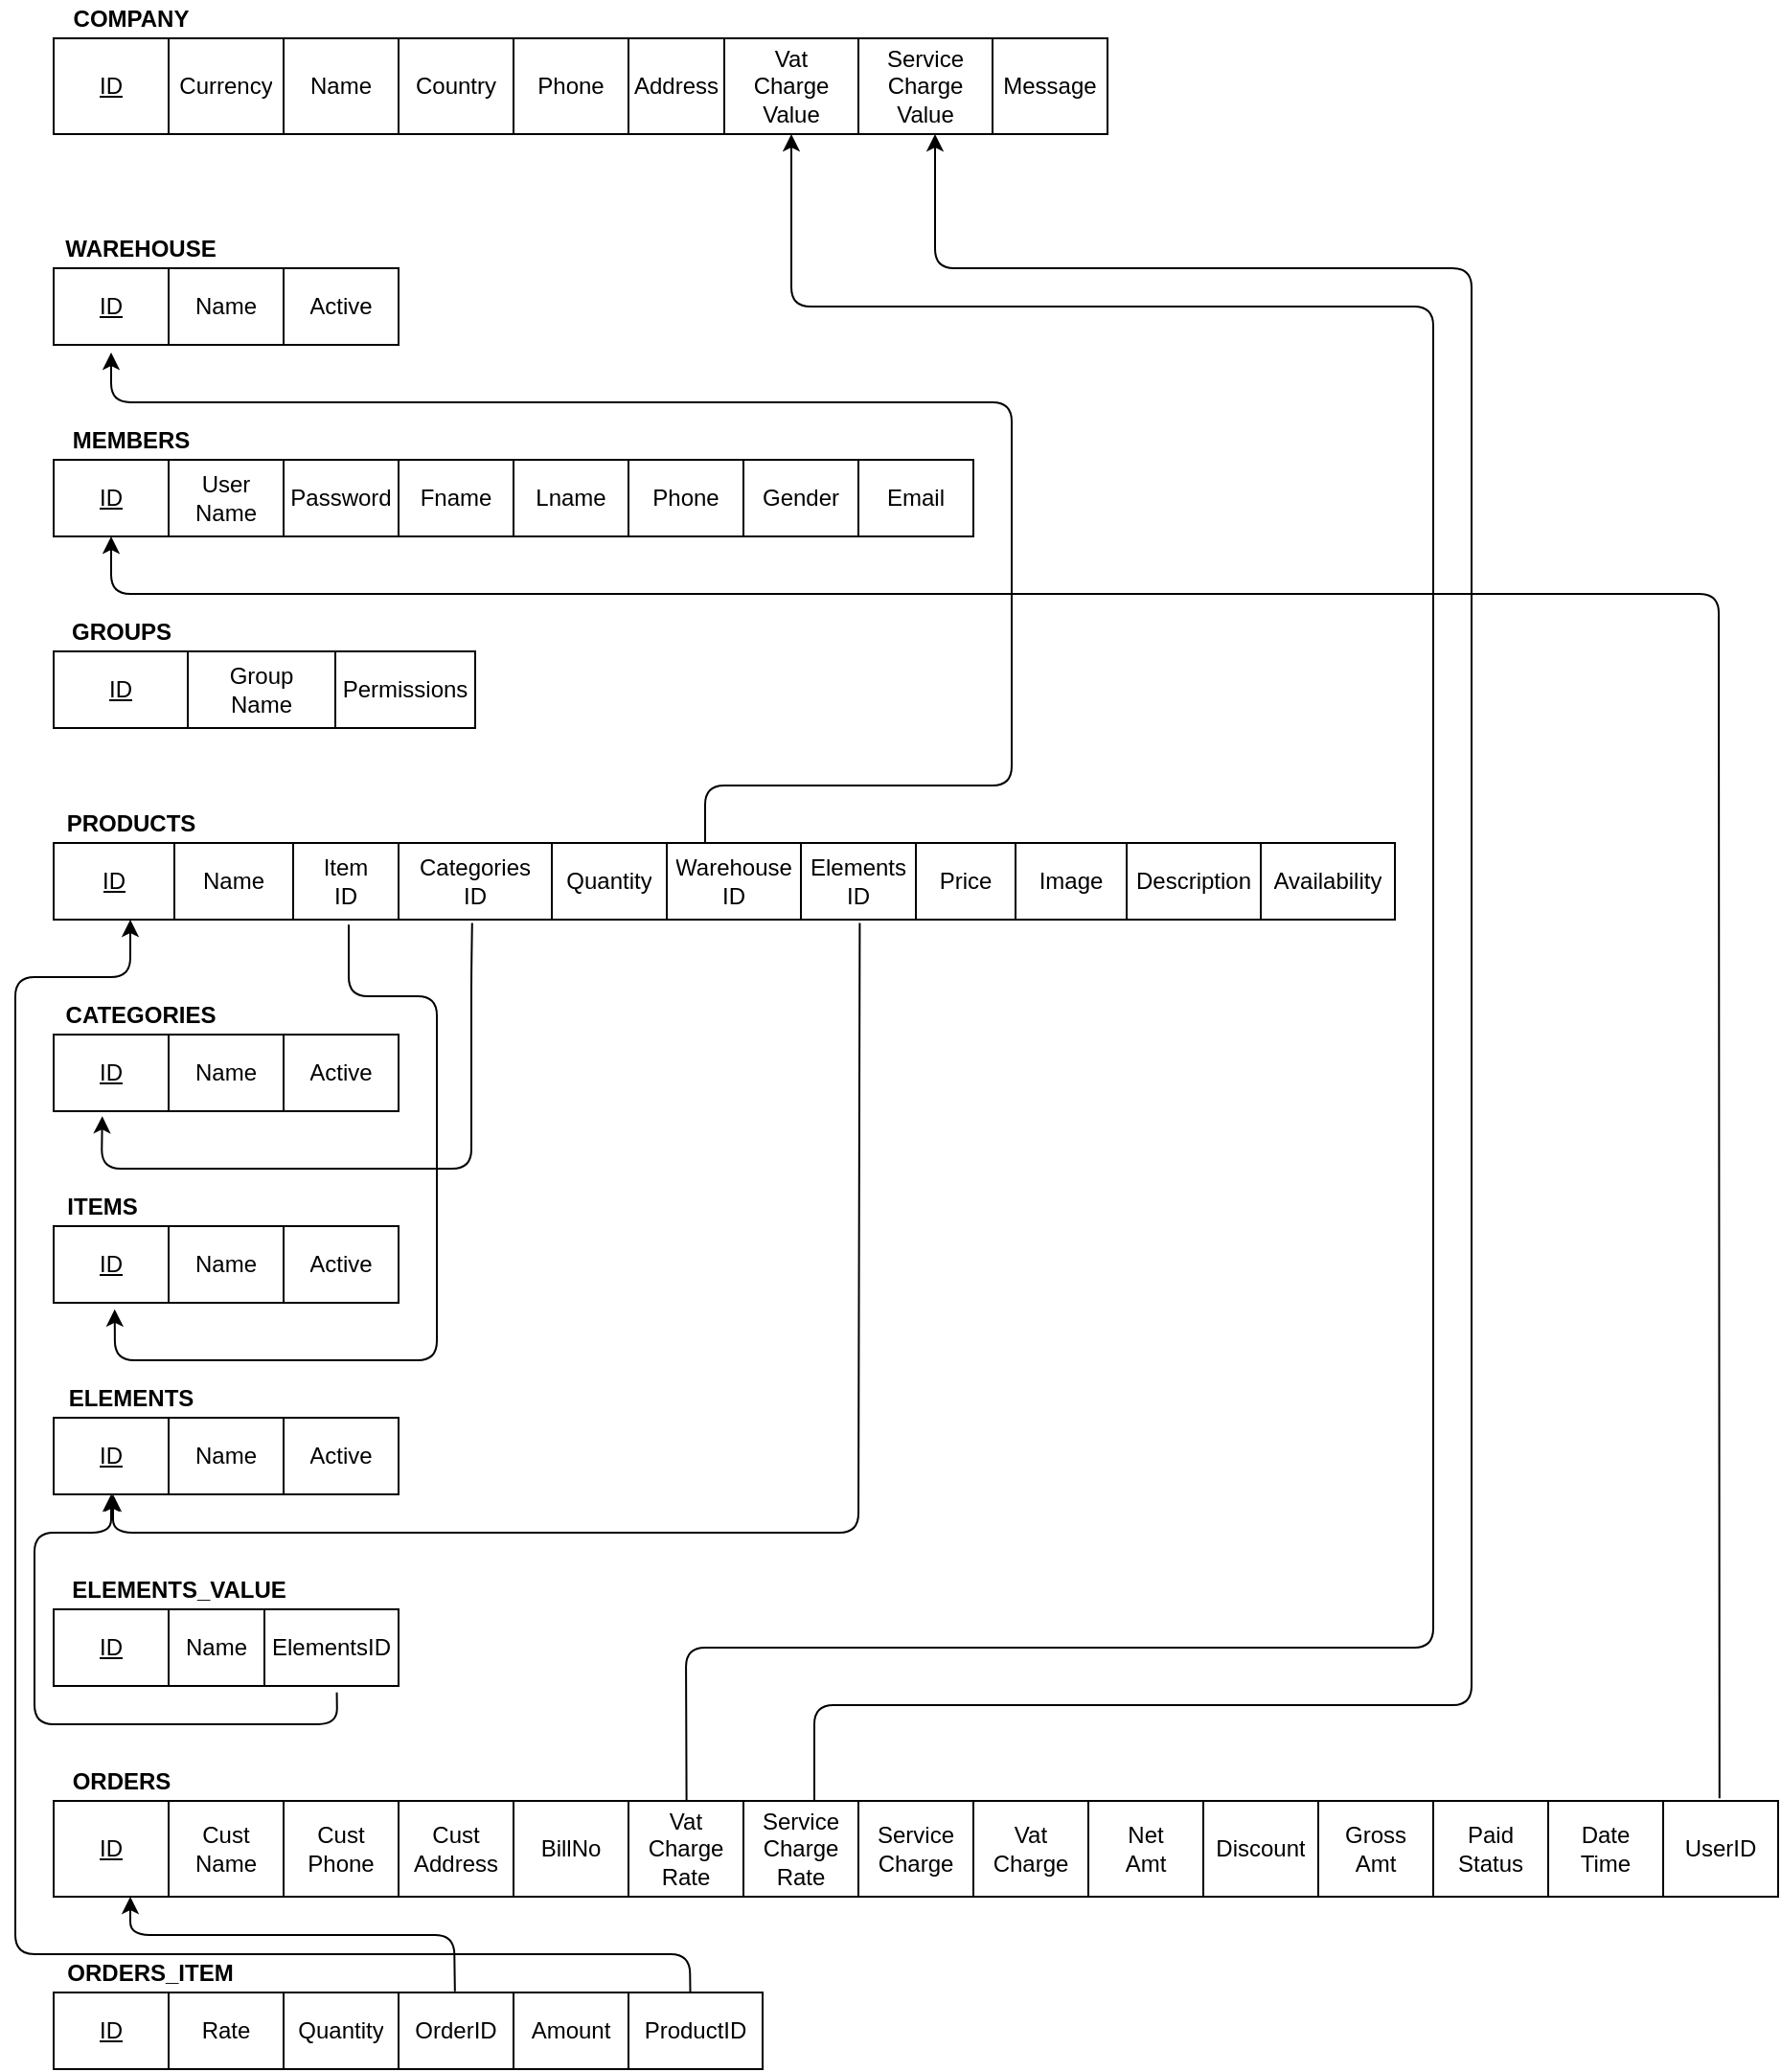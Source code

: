 <mxfile version="16.5.2" type="device"><diagram id="PTI-snA4gBaBojfEDA9-" name="Page-1"><mxGraphModel dx="1038" dy="571" grid="0" gridSize="1" guides="1" tooltips="1" connect="1" arrows="1" fold="1" page="1" pageScale="1" pageWidth="1100" pageHeight="850" background="#FFFFFF" math="0" shadow="0"><root><mxCell id="0"/><mxCell id="1" parent="0"/><mxCell id="3" value="" style="shape=table;startSize=0;container=1;collapsible=0;childLayout=tableLayout;" parent="1" vertex="1"><mxGeometry x="40" y="960" width="900" height="50" as="geometry"/></mxCell><mxCell id="4" value="" style="shape=partialRectangle;collapsible=0;dropTarget=0;pointerEvents=0;fillColor=none;top=0;left=0;bottom=0;right=0;points=[[0,0.5],[1,0.5]];portConstraint=eastwest;" parent="3" vertex="1"><mxGeometry width="900" height="50" as="geometry"/></mxCell><mxCell id="5" value="&lt;u&gt;ID&lt;/u&gt;" style="shape=partialRectangle;html=1;whiteSpace=wrap;connectable=0;overflow=hidden;fillColor=none;top=0;left=0;bottom=0;right=0;pointerEvents=1;" parent="4" vertex="1"><mxGeometry width="60" height="50" as="geometry"><mxRectangle width="60" height="50" as="alternateBounds"/></mxGeometry></mxCell><mxCell id="6" value="&lt;div&gt;Cust&lt;/div&gt;&lt;div&gt;Name&lt;/div&gt;" style="shape=partialRectangle;html=1;whiteSpace=wrap;connectable=0;overflow=hidden;fillColor=none;top=0;left=0;bottom=0;right=0;pointerEvents=1;" parent="4" vertex="1"><mxGeometry x="60" width="60" height="50" as="geometry"><mxRectangle width="60" height="50" as="alternateBounds"/></mxGeometry></mxCell><mxCell id="7" value="&lt;div&gt;Cust&lt;/div&gt;&lt;div&gt;Phone&lt;/div&gt;" style="shape=partialRectangle;html=1;whiteSpace=wrap;connectable=0;overflow=hidden;fillColor=none;top=0;left=0;bottom=0;right=0;pointerEvents=1;" parent="4" vertex="1"><mxGeometry x="120" width="60" height="50" as="geometry"><mxRectangle width="60" height="50" as="alternateBounds"/></mxGeometry></mxCell><mxCell id="8" value="Cust&lt;br&gt;Address" style="shape=partialRectangle;html=1;whiteSpace=wrap;connectable=0;overflow=hidden;fillColor=none;top=0;left=0;bottom=0;right=0;pointerEvents=1;" parent="4" vertex="1"><mxGeometry x="180" width="60" height="50" as="geometry"><mxRectangle width="60" height="50" as="alternateBounds"/></mxGeometry></mxCell><mxCell id="9" value="BillNo" style="shape=partialRectangle;html=1;whiteSpace=wrap;connectable=0;overflow=hidden;fillColor=none;top=0;left=0;bottom=0;right=0;pointerEvents=1;" parent="4" vertex="1"><mxGeometry x="240" width="60" height="50" as="geometry"><mxRectangle width="60" height="50" as="alternateBounds"/></mxGeometry></mxCell><mxCell id="10" value="Vat&lt;br&gt;Charge&lt;br&gt;Rate" style="shape=partialRectangle;html=1;whiteSpace=wrap;connectable=0;overflow=hidden;fillColor=none;top=0;left=0;bottom=0;right=0;pointerEvents=1;" parent="4" vertex="1"><mxGeometry x="300" width="60" height="50" as="geometry"><mxRectangle width="60" height="50" as="alternateBounds"/></mxGeometry></mxCell><mxCell id="11" value="Service&lt;br&gt;Charge&lt;br&gt;Rate" style="shape=partialRectangle;html=1;whiteSpace=wrap;connectable=0;overflow=hidden;fillColor=none;top=0;left=0;bottom=0;right=0;pointerEvents=1;" parent="4" vertex="1"><mxGeometry x="360" width="60" height="50" as="geometry"><mxRectangle width="60" height="50" as="alternateBounds"/></mxGeometry></mxCell><mxCell id="12" value="Service&lt;br&gt;Charge" style="shape=partialRectangle;html=1;whiteSpace=wrap;connectable=0;overflow=hidden;fillColor=none;top=0;left=0;bottom=0;right=0;pointerEvents=1;" parent="4" vertex="1"><mxGeometry x="420" width="60" height="50" as="geometry"><mxRectangle width="60" height="50" as="alternateBounds"/></mxGeometry></mxCell><mxCell id="13" value="Vat&lt;br&gt;Charge" style="shape=partialRectangle;html=1;whiteSpace=wrap;connectable=0;overflow=hidden;fillColor=none;top=0;left=0;bottom=0;right=0;pointerEvents=1;" parent="4" vertex="1"><mxGeometry x="480" width="60" height="50" as="geometry"><mxRectangle width="60" height="50" as="alternateBounds"/></mxGeometry></mxCell><mxCell id="14" value="Net&lt;br&gt;Amt" style="shape=partialRectangle;html=1;whiteSpace=wrap;connectable=0;overflow=hidden;fillColor=none;top=0;left=0;bottom=0;right=0;pointerEvents=1;" parent="4" vertex="1"><mxGeometry x="540" width="60" height="50" as="geometry"><mxRectangle width="60" height="50" as="alternateBounds"/></mxGeometry></mxCell><mxCell id="15" value="Discount" style="shape=partialRectangle;html=1;whiteSpace=wrap;connectable=0;overflow=hidden;fillColor=none;top=0;left=0;bottom=0;right=0;pointerEvents=1;" parent="4" vertex="1"><mxGeometry x="600" width="60" height="50" as="geometry"><mxRectangle width="60" height="50" as="alternateBounds"/></mxGeometry></mxCell><mxCell id="16" value="Gross&lt;br&gt;Amt" style="shape=partialRectangle;html=1;whiteSpace=wrap;connectable=0;overflow=hidden;fillColor=none;top=0;left=0;bottom=0;right=0;pointerEvents=1;" parent="4" vertex="1"><mxGeometry x="660" width="60" height="50" as="geometry"><mxRectangle width="60" height="50" as="alternateBounds"/></mxGeometry></mxCell><mxCell id="17" value="Paid&lt;br&gt;Status" style="shape=partialRectangle;html=1;whiteSpace=wrap;connectable=0;overflow=hidden;fillColor=none;top=0;left=0;bottom=0;right=0;pointerEvents=1;" parent="4" vertex="1"><mxGeometry x="720" width="60" height="50" as="geometry"><mxRectangle width="60" height="50" as="alternateBounds"/></mxGeometry></mxCell><mxCell id="18" value="Date&lt;br&gt;Time" style="shape=partialRectangle;html=1;whiteSpace=wrap;connectable=0;overflow=hidden;fillColor=none;top=0;left=0;bottom=0;right=0;pointerEvents=1;" parent="4" vertex="1"><mxGeometry x="780" width="60" height="50" as="geometry"><mxRectangle width="60" height="50" as="alternateBounds"/></mxGeometry></mxCell><mxCell id="19" value="UserID" style="shape=partialRectangle;html=1;whiteSpace=wrap;connectable=0;overflow=hidden;fillColor=none;top=0;left=0;bottom=0;right=0;pointerEvents=1;" parent="4" vertex="1"><mxGeometry x="840" width="60" height="50" as="geometry"><mxRectangle width="60" height="50" as="alternateBounds"/></mxGeometry></mxCell><mxCell id="20" value="" style="shape=table;startSize=0;container=1;collapsible=0;childLayout=tableLayout;" parent="1" vertex="1"><mxGeometry x="40" y="160" width="180" height="40" as="geometry"/></mxCell><mxCell id="21" value="" style="shape=partialRectangle;collapsible=0;dropTarget=0;pointerEvents=0;fillColor=none;top=0;left=0;bottom=0;right=0;points=[[0,0.5],[1,0.5]];portConstraint=eastwest;" parent="20" vertex="1"><mxGeometry width="180" height="40" as="geometry"/></mxCell><mxCell id="22" value="&lt;u&gt;ID&lt;/u&gt;" style="shape=partialRectangle;html=1;whiteSpace=wrap;connectable=0;overflow=hidden;fillColor=none;top=0;left=0;bottom=0;right=0;pointerEvents=1;" parent="21" vertex="1"><mxGeometry width="60" height="40" as="geometry"><mxRectangle width="60" height="40" as="alternateBounds"/></mxGeometry></mxCell><mxCell id="23" value="Name" style="shape=partialRectangle;html=1;whiteSpace=wrap;connectable=0;overflow=hidden;fillColor=none;top=0;left=0;bottom=0;right=0;pointerEvents=1;" parent="21" vertex="1"><mxGeometry x="60" width="60" height="40" as="geometry"><mxRectangle width="60" height="40" as="alternateBounds"/></mxGeometry></mxCell><mxCell id="24" value="Active" style="shape=partialRectangle;html=1;whiteSpace=wrap;connectable=0;overflow=hidden;fillColor=none;top=0;left=0;bottom=0;right=0;pointerEvents=1;" parent="21" vertex="1"><mxGeometry x="120" width="60" height="40" as="geometry"><mxRectangle width="60" height="40" as="alternateBounds"/></mxGeometry></mxCell><mxCell id="25" value="" style="shape=table;startSize=0;container=1;collapsible=0;childLayout=tableLayout;" parent="1" vertex="1"><mxGeometry x="40" y="360" width="220" height="40" as="geometry"/></mxCell><mxCell id="26" value="" style="shape=partialRectangle;collapsible=0;dropTarget=0;pointerEvents=0;fillColor=none;top=0;left=0;bottom=0;right=0;points=[[0,0.5],[1,0.5]];portConstraint=eastwest;" parent="25" vertex="1"><mxGeometry width="220" height="40" as="geometry"/></mxCell><mxCell id="27" value="&lt;u&gt;ID&lt;/u&gt;" style="shape=partialRectangle;html=1;whiteSpace=wrap;connectable=0;overflow=hidden;fillColor=none;top=0;left=0;bottom=0;right=0;pointerEvents=1;" parent="26" vertex="1"><mxGeometry width="70" height="40" as="geometry"><mxRectangle width="70" height="40" as="alternateBounds"/></mxGeometry></mxCell><mxCell id="28" value="Group&lt;br&gt;Name" style="shape=partialRectangle;html=1;whiteSpace=wrap;connectable=0;overflow=hidden;fillColor=none;top=0;left=0;bottom=0;right=0;pointerEvents=1;" parent="26" vertex="1"><mxGeometry x="70" width="77" height="40" as="geometry"><mxRectangle width="77" height="40" as="alternateBounds"/></mxGeometry></mxCell><mxCell id="29" value="Permissions" style="shape=partialRectangle;html=1;whiteSpace=wrap;connectable=0;overflow=hidden;fillColor=none;top=0;left=0;bottom=0;right=0;pointerEvents=1;" parent="26" vertex="1"><mxGeometry x="147" width="73" height="40" as="geometry"><mxRectangle width="73" height="40" as="alternateBounds"/></mxGeometry></mxCell><mxCell id="30" value="" style="shape=table;startSize=0;container=1;collapsible=0;childLayout=tableLayout;" parent="1" vertex="1"><mxGeometry x="40" y="460" width="700" height="40" as="geometry"/></mxCell><mxCell id="31" value="" style="shape=partialRectangle;collapsible=0;dropTarget=0;pointerEvents=0;fillColor=none;top=0;left=0;bottom=0;right=0;points=[[0,0.5],[1,0.5]];portConstraint=eastwest;" parent="30" vertex="1"><mxGeometry width="700" height="40" as="geometry"/></mxCell><mxCell id="32" value="&lt;u&gt;ID&lt;/u&gt;" style="shape=partialRectangle;html=1;whiteSpace=wrap;connectable=0;overflow=hidden;fillColor=none;top=0;left=0;bottom=0;right=0;pointerEvents=1;" parent="31" vertex="1"><mxGeometry width="63" height="40" as="geometry"><mxRectangle width="63" height="40" as="alternateBounds"/></mxGeometry></mxCell><mxCell id="33" value="Name" style="shape=partialRectangle;html=1;whiteSpace=wrap;connectable=0;overflow=hidden;fillColor=none;top=0;left=0;bottom=0;right=0;pointerEvents=1;" parent="31" vertex="1"><mxGeometry x="63" width="62" height="40" as="geometry"><mxRectangle width="62" height="40" as="alternateBounds"/></mxGeometry></mxCell><mxCell id="34" value="Item&lt;br&gt;ID" style="shape=partialRectangle;html=1;whiteSpace=wrap;connectable=0;overflow=hidden;fillColor=none;top=0;left=0;bottom=0;right=0;pointerEvents=1;" parent="31" vertex="1"><mxGeometry x="125" width="55" height="40" as="geometry"><mxRectangle width="55" height="40" as="alternateBounds"/></mxGeometry></mxCell><mxCell id="35" value="Categories&lt;br&gt;ID" style="shape=partialRectangle;html=1;whiteSpace=wrap;connectable=0;overflow=hidden;fillColor=none;top=0;left=0;bottom=0;right=0;pointerEvents=1;" parent="31" vertex="1"><mxGeometry x="180" width="80" height="40" as="geometry"><mxRectangle width="80" height="40" as="alternateBounds"/></mxGeometry></mxCell><mxCell id="36" value="Quantity" style="shape=partialRectangle;html=1;whiteSpace=wrap;connectable=0;overflow=hidden;fillColor=none;top=0;left=0;bottom=0;right=0;pointerEvents=1;" parent="31" vertex="1"><mxGeometry x="260" width="60" height="40" as="geometry"><mxRectangle width="60" height="40" as="alternateBounds"/></mxGeometry></mxCell><mxCell id="37" value="Warehouse&lt;br&gt;ID" style="shape=partialRectangle;html=1;whiteSpace=wrap;connectable=0;overflow=hidden;fillColor=none;top=0;left=0;bottom=0;right=0;pointerEvents=1;" parent="31" vertex="1"><mxGeometry x="320" width="70" height="40" as="geometry"><mxRectangle width="70" height="40" as="alternateBounds"/></mxGeometry></mxCell><mxCell id="38" value="Elements&lt;br&gt;ID" style="shape=partialRectangle;html=1;whiteSpace=wrap;connectable=0;overflow=hidden;fillColor=none;top=0;left=0;bottom=0;right=0;pointerEvents=1;" parent="31" vertex="1"><mxGeometry x="390" width="60" height="40" as="geometry"><mxRectangle width="60" height="40" as="alternateBounds"/></mxGeometry></mxCell><mxCell id="39" value="Price" style="shape=partialRectangle;html=1;whiteSpace=wrap;connectable=0;overflow=hidden;fillColor=none;top=0;left=0;bottom=0;right=0;pointerEvents=1;" parent="31" vertex="1"><mxGeometry x="450" width="52" height="40" as="geometry"><mxRectangle width="52" height="40" as="alternateBounds"/></mxGeometry></mxCell><mxCell id="40" value="Image" style="shape=partialRectangle;html=1;whiteSpace=wrap;connectable=0;overflow=hidden;fillColor=none;top=0;left=0;bottom=0;right=0;pointerEvents=1;" parent="31" vertex="1"><mxGeometry x="502" width="58" height="40" as="geometry"><mxRectangle width="58" height="40" as="alternateBounds"/></mxGeometry></mxCell><mxCell id="41" value="Description" style="shape=partialRectangle;html=1;whiteSpace=wrap;connectable=0;overflow=hidden;fillColor=none;top=0;left=0;bottom=0;right=0;pointerEvents=1;" parent="31" vertex="1"><mxGeometry x="560" width="70" height="40" as="geometry"><mxRectangle width="70" height="40" as="alternateBounds"/></mxGeometry></mxCell><mxCell id="42" value="Availability" style="shape=partialRectangle;html=1;whiteSpace=wrap;connectable=0;overflow=hidden;fillColor=none;top=0;left=0;bottom=0;right=0;pointerEvents=1;" parent="31" vertex="1"><mxGeometry x="630" width="70" height="40" as="geometry"><mxRectangle width="70" height="40" as="alternateBounds"/></mxGeometry></mxCell><mxCell id="43" value="" style="shape=table;startSize=0;container=1;collapsible=0;childLayout=tableLayout;" parent="1" vertex="1"><mxGeometry x="40" y="260" width="480" height="40" as="geometry"/></mxCell><mxCell id="44" value="" style="shape=partialRectangle;collapsible=0;dropTarget=0;pointerEvents=0;fillColor=none;top=0;left=0;bottom=0;right=0;points=[[0,0.5],[1,0.5]];portConstraint=eastwest;" parent="43" vertex="1"><mxGeometry width="480" height="40" as="geometry"/></mxCell><mxCell id="45" value="&lt;u&gt;ID&lt;/u&gt;" style="shape=partialRectangle;html=1;whiteSpace=wrap;connectable=0;overflow=hidden;fillColor=none;top=0;left=0;bottom=0;right=0;pointerEvents=1;" parent="44" vertex="1"><mxGeometry width="60" height="40" as="geometry"><mxRectangle width="60" height="40" as="alternateBounds"/></mxGeometry></mxCell><mxCell id="46" value="User&lt;br&gt;Name" style="shape=partialRectangle;html=1;whiteSpace=wrap;connectable=0;overflow=hidden;fillColor=none;top=0;left=0;bottom=0;right=0;pointerEvents=1;" parent="44" vertex="1"><mxGeometry x="60" width="60" height="40" as="geometry"><mxRectangle width="60" height="40" as="alternateBounds"/></mxGeometry></mxCell><mxCell id="47" value="Password" style="shape=partialRectangle;html=1;whiteSpace=wrap;connectable=0;overflow=hidden;fillColor=none;top=0;left=0;bottom=0;right=0;pointerEvents=1;" parent="44" vertex="1"><mxGeometry x="120" width="60" height="40" as="geometry"><mxRectangle width="60" height="40" as="alternateBounds"/></mxGeometry></mxCell><mxCell id="48" value="Fname" style="shape=partialRectangle;html=1;whiteSpace=wrap;connectable=0;overflow=hidden;fillColor=none;top=0;left=0;bottom=0;right=0;pointerEvents=1;" parent="44" vertex="1"><mxGeometry x="180" width="60" height="40" as="geometry"><mxRectangle width="60" height="40" as="alternateBounds"/></mxGeometry></mxCell><mxCell id="49" value="Lname" style="shape=partialRectangle;html=1;whiteSpace=wrap;connectable=0;overflow=hidden;fillColor=none;top=0;left=0;bottom=0;right=0;pointerEvents=1;" parent="44" vertex="1"><mxGeometry x="240" width="60" height="40" as="geometry"><mxRectangle width="60" height="40" as="alternateBounds"/></mxGeometry></mxCell><mxCell id="50" value="Phone" style="shape=partialRectangle;html=1;whiteSpace=wrap;connectable=0;overflow=hidden;fillColor=none;top=0;left=0;bottom=0;right=0;pointerEvents=1;" parent="44" vertex="1"><mxGeometry x="300" width="60" height="40" as="geometry"><mxRectangle width="60" height="40" as="alternateBounds"/></mxGeometry></mxCell><mxCell id="51" value="Gender" style="shape=partialRectangle;html=1;whiteSpace=wrap;connectable=0;overflow=hidden;fillColor=none;top=0;left=0;bottom=0;right=0;pointerEvents=1;" parent="44" vertex="1"><mxGeometry x="360" width="60" height="40" as="geometry"><mxRectangle width="60" height="40" as="alternateBounds"/></mxGeometry></mxCell><mxCell id="52" value="Email" style="shape=partialRectangle;html=1;whiteSpace=wrap;connectable=0;overflow=hidden;fillColor=none;top=0;left=0;bottom=0;right=0;pointerEvents=1;" parent="44" vertex="1"><mxGeometry x="420" width="60" height="40" as="geometry"><mxRectangle width="60" height="40" as="alternateBounds"/></mxGeometry></mxCell><mxCell id="53" value="" style="shape=table;startSize=0;container=1;collapsible=0;childLayout=tableLayout;" parent="1" vertex="1"><mxGeometry x="40" y="40" width="550" height="50" as="geometry"/></mxCell><mxCell id="54" value="" style="shape=partialRectangle;collapsible=0;dropTarget=0;pointerEvents=0;fillColor=none;top=0;left=0;bottom=0;right=0;points=[[0,0.5],[1,0.5]];portConstraint=eastwest;" parent="53" vertex="1"><mxGeometry width="550" height="50" as="geometry"/></mxCell><mxCell id="55" value="&lt;u&gt;ID&lt;/u&gt;" style="shape=partialRectangle;html=1;whiteSpace=wrap;connectable=0;overflow=hidden;fillColor=none;top=0;left=0;bottom=0;right=0;pointerEvents=1;" parent="54" vertex="1"><mxGeometry width="60" height="50" as="geometry"><mxRectangle width="60" height="50" as="alternateBounds"/></mxGeometry></mxCell><mxCell id="56" value="Currency" style="shape=partialRectangle;html=1;whiteSpace=wrap;connectable=0;overflow=hidden;fillColor=none;top=0;left=0;bottom=0;right=0;pointerEvents=1;" parent="54" vertex="1"><mxGeometry x="60" width="60" height="50" as="geometry"><mxRectangle width="60" height="50" as="alternateBounds"/></mxGeometry></mxCell><mxCell id="57" value="Name" style="shape=partialRectangle;html=1;whiteSpace=wrap;connectable=0;overflow=hidden;fillColor=none;top=0;left=0;bottom=0;right=0;pointerEvents=1;" parent="54" vertex="1"><mxGeometry x="120" width="60" height="50" as="geometry"><mxRectangle width="60" height="50" as="alternateBounds"/></mxGeometry></mxCell><mxCell id="58" value="Country" style="shape=partialRectangle;html=1;whiteSpace=wrap;connectable=0;overflow=hidden;fillColor=none;top=0;left=0;bottom=0;right=0;pointerEvents=1;" parent="54" vertex="1"><mxGeometry x="180" width="60" height="50" as="geometry"><mxRectangle width="60" height="50" as="alternateBounds"/></mxGeometry></mxCell><mxCell id="59" value="Phone" style="shape=partialRectangle;html=1;whiteSpace=wrap;connectable=0;overflow=hidden;fillColor=none;top=0;left=0;bottom=0;right=0;pointerEvents=1;" parent="54" vertex="1"><mxGeometry x="240" width="60" height="50" as="geometry"><mxRectangle width="60" height="50" as="alternateBounds"/></mxGeometry></mxCell><mxCell id="60" value="Address" style="shape=partialRectangle;html=1;whiteSpace=wrap;connectable=0;overflow=hidden;fillColor=none;top=0;left=0;bottom=0;right=0;pointerEvents=1;" parent="54" vertex="1"><mxGeometry x="300" width="50" height="50" as="geometry"><mxRectangle width="50" height="50" as="alternateBounds"/></mxGeometry></mxCell><mxCell id="61" value="Vat&lt;br&gt;Charge&lt;br&gt;Value" style="shape=partialRectangle;html=1;whiteSpace=wrap;connectable=0;overflow=hidden;fillColor=none;top=0;left=0;bottom=0;right=0;pointerEvents=1;" parent="54" vertex="1"><mxGeometry x="350" width="70" height="50" as="geometry"><mxRectangle width="70" height="50" as="alternateBounds"/></mxGeometry></mxCell><mxCell id="62" value="Service&lt;br&gt;Charge&lt;br&gt;Value" style="shape=partialRectangle;html=1;whiteSpace=wrap;connectable=0;overflow=hidden;fillColor=none;top=0;left=0;bottom=0;right=0;pointerEvents=1;" parent="54" vertex="1"><mxGeometry x="420" width="70" height="50" as="geometry"><mxRectangle width="70" height="50" as="alternateBounds"/></mxGeometry></mxCell><mxCell id="63" value="Message" style="shape=partialRectangle;html=1;whiteSpace=wrap;connectable=0;overflow=hidden;fillColor=none;top=0;left=0;bottom=0;right=0;pointerEvents=1;" parent="54" vertex="1"><mxGeometry x="490" width="60" height="50" as="geometry"><mxRectangle width="60" height="50" as="alternateBounds"/></mxGeometry></mxCell><mxCell id="64" value="" style="shape=table;startSize=0;container=1;collapsible=0;childLayout=tableLayout;" parent="1" vertex="1"><mxGeometry x="40" y="1060" width="370" height="40" as="geometry"/></mxCell><mxCell id="65" value="" style="shape=partialRectangle;collapsible=0;dropTarget=0;pointerEvents=0;fillColor=none;top=0;left=0;bottom=0;right=0;points=[[0,0.5],[1,0.5]];portConstraint=eastwest;" parent="64" vertex="1"><mxGeometry width="370" height="40" as="geometry"/></mxCell><mxCell id="66" value="&lt;u&gt;ID&lt;/u&gt;" style="shape=partialRectangle;html=1;whiteSpace=wrap;connectable=0;overflow=hidden;fillColor=none;top=0;left=0;bottom=0;right=0;pointerEvents=1;" parent="65" vertex="1"><mxGeometry width="60" height="40" as="geometry"><mxRectangle width="60" height="40" as="alternateBounds"/></mxGeometry></mxCell><mxCell id="67" value="Rate" style="shape=partialRectangle;html=1;whiteSpace=wrap;connectable=0;overflow=hidden;fillColor=none;top=0;left=0;bottom=0;right=0;pointerEvents=1;" parent="65" vertex="1"><mxGeometry x="60" width="60" height="40" as="geometry"><mxRectangle width="60" height="40" as="alternateBounds"/></mxGeometry></mxCell><mxCell id="68" value="Quantity" style="shape=partialRectangle;html=1;whiteSpace=wrap;connectable=0;overflow=hidden;fillColor=none;top=0;left=0;bottom=0;right=0;pointerEvents=1;" parent="65" vertex="1"><mxGeometry x="120" width="60" height="40" as="geometry"><mxRectangle width="60" height="40" as="alternateBounds"/></mxGeometry></mxCell><mxCell id="69" value="OrderID" style="shape=partialRectangle;html=1;whiteSpace=wrap;connectable=0;overflow=hidden;fillColor=none;top=0;left=0;bottom=0;right=0;pointerEvents=1;" parent="65" vertex="1"><mxGeometry x="180" width="60" height="40" as="geometry"><mxRectangle width="60" height="40" as="alternateBounds"/></mxGeometry></mxCell><mxCell id="70" value="Amount" style="shape=partialRectangle;html=1;whiteSpace=wrap;connectable=0;overflow=hidden;fillColor=none;top=0;left=0;bottom=0;right=0;pointerEvents=1;" parent="65" vertex="1"><mxGeometry x="240" width="60" height="40" as="geometry"><mxRectangle width="60" height="40" as="alternateBounds"/></mxGeometry></mxCell><mxCell id="71" value="ProductID" style="shape=partialRectangle;html=1;whiteSpace=wrap;connectable=0;overflow=hidden;fillColor=none;top=0;left=0;bottom=0;right=0;pointerEvents=1;" parent="65" vertex="1"><mxGeometry x="300" width="70" height="40" as="geometry"><mxRectangle width="70" height="40" as="alternateBounds"/></mxGeometry></mxCell><mxCell id="72" value="" style="shape=table;startSize=0;container=1;collapsible=0;childLayout=tableLayout;" parent="1" vertex="1"><mxGeometry x="40" y="560" width="180" height="40" as="geometry"/></mxCell><mxCell id="73" value="" style="shape=partialRectangle;collapsible=0;dropTarget=0;pointerEvents=0;fillColor=none;top=0;left=0;bottom=0;right=0;points=[[0,0.5],[1,0.5]];portConstraint=eastwest;" parent="72" vertex="1"><mxGeometry width="180" height="40" as="geometry"/></mxCell><mxCell id="74" value="&lt;u&gt;ID&lt;/u&gt;" style="shape=partialRectangle;html=1;whiteSpace=wrap;connectable=0;overflow=hidden;fillColor=none;top=0;left=0;bottom=0;right=0;pointerEvents=1;" parent="73" vertex="1"><mxGeometry width="60" height="40" as="geometry"><mxRectangle width="60" height="40" as="alternateBounds"/></mxGeometry></mxCell><mxCell id="75" value="Name" style="shape=partialRectangle;html=1;whiteSpace=wrap;connectable=0;overflow=hidden;fillColor=none;top=0;left=0;bottom=0;right=0;pointerEvents=1;" parent="73" vertex="1"><mxGeometry x="60" width="60" height="40" as="geometry"><mxRectangle width="60" height="40" as="alternateBounds"/></mxGeometry></mxCell><mxCell id="76" value="Active" style="shape=partialRectangle;html=1;whiteSpace=wrap;connectable=0;overflow=hidden;fillColor=none;top=0;left=0;bottom=0;right=0;pointerEvents=1;" parent="73" vertex="1"><mxGeometry x="120" width="60" height="40" as="geometry"><mxRectangle width="60" height="40" as="alternateBounds"/></mxGeometry></mxCell><mxCell id="77" value="" style="shape=table;startSize=0;container=1;collapsible=0;childLayout=tableLayout;" parent="1" vertex="1"><mxGeometry x="40" y="660" width="180" height="40" as="geometry"/></mxCell><mxCell id="78" value="" style="shape=partialRectangle;collapsible=0;dropTarget=0;pointerEvents=0;fillColor=none;top=0;left=0;bottom=0;right=0;points=[[0,0.5],[1,0.5]];portConstraint=eastwest;" parent="77" vertex="1"><mxGeometry width="180" height="40" as="geometry"/></mxCell><mxCell id="79" value="&lt;u&gt;ID&lt;/u&gt;" style="shape=partialRectangle;html=1;whiteSpace=wrap;connectable=0;overflow=hidden;fillColor=none;top=0;left=0;bottom=0;right=0;pointerEvents=1;" parent="78" vertex="1"><mxGeometry width="60" height="40" as="geometry"><mxRectangle width="60" height="40" as="alternateBounds"/></mxGeometry></mxCell><mxCell id="80" value="Name" style="shape=partialRectangle;html=1;whiteSpace=wrap;connectable=0;overflow=hidden;fillColor=none;top=0;left=0;bottom=0;right=0;pointerEvents=1;" parent="78" vertex="1"><mxGeometry x="60" width="60" height="40" as="geometry"><mxRectangle width="60" height="40" as="alternateBounds"/></mxGeometry></mxCell><mxCell id="81" value="Active" style="shape=partialRectangle;html=1;whiteSpace=wrap;connectable=0;overflow=hidden;fillColor=none;top=0;left=0;bottom=0;right=0;pointerEvents=1;" parent="78" vertex="1"><mxGeometry x="120" width="60" height="40" as="geometry"><mxRectangle width="60" height="40" as="alternateBounds"/></mxGeometry></mxCell><mxCell id="82" value="" style="shape=table;startSize=0;container=1;collapsible=0;childLayout=tableLayout;" parent="1" vertex="1"><mxGeometry x="40" y="760" width="180" height="40" as="geometry"/></mxCell><mxCell id="83" value="" style="shape=partialRectangle;collapsible=0;dropTarget=0;pointerEvents=0;fillColor=none;top=0;left=0;bottom=0;right=0;points=[[0,0.5],[1,0.5]];portConstraint=eastwest;" parent="82" vertex="1"><mxGeometry width="180" height="40" as="geometry"/></mxCell><mxCell id="84" value="&lt;u&gt;ID&lt;/u&gt;" style="shape=partialRectangle;html=1;whiteSpace=wrap;connectable=0;overflow=hidden;fillColor=none;top=0;left=0;bottom=0;right=0;pointerEvents=1;" parent="83" vertex="1"><mxGeometry width="60" height="40" as="geometry"><mxRectangle width="60" height="40" as="alternateBounds"/></mxGeometry></mxCell><mxCell id="85" value="Name" style="shape=partialRectangle;html=1;whiteSpace=wrap;connectable=0;overflow=hidden;fillColor=none;top=0;left=0;bottom=0;right=0;pointerEvents=1;" parent="83" vertex="1"><mxGeometry x="60" width="60" height="40" as="geometry"><mxRectangle width="60" height="40" as="alternateBounds"/></mxGeometry></mxCell><mxCell id="86" value="Active" style="shape=partialRectangle;html=1;whiteSpace=wrap;connectable=0;overflow=hidden;fillColor=none;top=0;left=0;bottom=0;right=0;pointerEvents=1;" parent="83" vertex="1"><mxGeometry x="120" width="60" height="40" as="geometry"><mxRectangle width="60" height="40" as="alternateBounds"/></mxGeometry></mxCell><mxCell id="87" value="" style="shape=table;startSize=0;container=1;collapsible=0;childLayout=tableLayout;" parent="1" vertex="1"><mxGeometry x="40" y="860" width="180" height="40" as="geometry"/></mxCell><mxCell id="88" value="" style="shape=partialRectangle;collapsible=0;dropTarget=0;pointerEvents=0;fillColor=none;top=0;left=0;bottom=0;right=0;points=[[0,0.5],[1,0.5]];portConstraint=eastwest;" parent="87" vertex="1"><mxGeometry width="180" height="40" as="geometry"/></mxCell><mxCell id="89" value="&lt;u&gt;ID&lt;/u&gt;" style="shape=partialRectangle;html=1;whiteSpace=wrap;connectable=0;overflow=hidden;fillColor=none;top=0;left=0;bottom=0;right=0;pointerEvents=1;" parent="88" vertex="1"><mxGeometry width="60" height="40" as="geometry"><mxRectangle width="60" height="40" as="alternateBounds"/></mxGeometry></mxCell><mxCell id="90" value="Name" style="shape=partialRectangle;html=1;whiteSpace=wrap;connectable=0;overflow=hidden;fillColor=none;top=0;left=0;bottom=0;right=0;pointerEvents=1;" parent="88" vertex="1"><mxGeometry x="60" width="50" height="40" as="geometry"><mxRectangle width="50" height="40" as="alternateBounds"/></mxGeometry></mxCell><mxCell id="91" value="ElementsID" style="shape=partialRectangle;html=1;whiteSpace=wrap;connectable=0;overflow=hidden;fillColor=none;top=0;left=0;bottom=0;right=0;pointerEvents=1;" parent="88" vertex="1"><mxGeometry x="110" width="70" height="40" as="geometry"><mxRectangle width="70" height="40" as="alternateBounds"/></mxGeometry></mxCell><mxCell id="92" value="&lt;b&gt;ORDERS&lt;/b&gt;" style="text;html=1;align=center;verticalAlign=middle;resizable=0;points=[];autosize=1;strokeColor=none;fillColor=none;" parent="1" vertex="1"><mxGeometry x="40" y="940" width="70" height="20" as="geometry"/></mxCell><mxCell id="94" value="&lt;b&gt;WAREHOUSE&lt;/b&gt;" style="text;html=1;align=center;verticalAlign=middle;resizable=0;points=[];autosize=1;strokeColor=none;fillColor=none;" parent="1" vertex="1"><mxGeometry x="40" y="140" width="90" height="20" as="geometry"/></mxCell><mxCell id="95" value="&lt;b&gt;GROUPS&lt;/b&gt;" style="text;html=1;align=center;verticalAlign=middle;resizable=0;points=[];autosize=1;strokeColor=none;fillColor=none;" parent="1" vertex="1"><mxGeometry x="40" y="340" width="70" height="20" as="geometry"/></mxCell><mxCell id="96" value="&lt;b&gt;PRODUCTS&lt;/b&gt;" style="text;html=1;align=center;verticalAlign=middle;resizable=0;points=[];autosize=1;strokeColor=none;fillColor=none;" parent="1" vertex="1"><mxGeometry x="40" y="440" width="80" height="20" as="geometry"/></mxCell><mxCell id="97" value="&lt;b&gt;MEMBERS&lt;/b&gt;" style="text;html=1;align=center;verticalAlign=middle;resizable=0;points=[];autosize=1;strokeColor=none;fillColor=none;" parent="1" vertex="1"><mxGeometry x="40" y="240" width="80" height="20" as="geometry"/></mxCell><mxCell id="98" value="&lt;b&gt;COMPANY&lt;/b&gt;" style="text;html=1;align=center;verticalAlign=middle;resizable=0;points=[];autosize=1;strokeColor=none;fillColor=none;" parent="1" vertex="1"><mxGeometry x="40" y="20" width="80" height="20" as="geometry"/></mxCell><mxCell id="99" value="&lt;b&gt;ORDERS_ITEM&lt;/b&gt;" style="text;html=1;align=center;verticalAlign=middle;resizable=0;points=[];autosize=1;strokeColor=none;fillColor=none;" parent="1" vertex="1"><mxGeometry x="40" y="1040" width="100" height="20" as="geometry"/></mxCell><mxCell id="100" value="&lt;b&gt;CATEGORIES&lt;/b&gt;" style="text;html=1;align=center;verticalAlign=middle;resizable=0;points=[];autosize=1;strokeColor=none;fillColor=none;" parent="1" vertex="1"><mxGeometry x="40" y="540" width="90" height="20" as="geometry"/></mxCell><mxCell id="101" value="&lt;b&gt;ITEMS&lt;/b&gt;" style="text;html=1;align=center;verticalAlign=middle;resizable=0;points=[];autosize=1;strokeColor=none;fillColor=none;" parent="1" vertex="1"><mxGeometry x="40" y="640" width="50" height="20" as="geometry"/></mxCell><mxCell id="102" value="&lt;b&gt;ELEMENTS&lt;/b&gt;" style="text;html=1;align=center;verticalAlign=middle;resizable=0;points=[];autosize=1;strokeColor=none;fillColor=none;" parent="1" vertex="1"><mxGeometry x="40" y="740" width="80" height="20" as="geometry"/></mxCell><mxCell id="103" value="&lt;b&gt;ELEMENTS_VALUE&lt;/b&gt;" style="text;html=1;align=center;verticalAlign=middle;resizable=0;points=[];autosize=1;strokeColor=none;fillColor=none;" parent="1" vertex="1"><mxGeometry x="40" y="840" width="130" height="20" as="geometry"/></mxCell><mxCell id="106" value="" style="endArrow=classic;html=1;elbow=vertical;" parent="1" edge="1"><mxGeometry width="50" height="50" relative="1" as="geometry"><mxPoint x="380" y="460" as="sourcePoint"/><mxPoint x="70" y="204" as="targetPoint"/><Array as="points"><mxPoint x="380" y="430"/><mxPoint x="540" y="430"/><mxPoint x="540" y="330"/><mxPoint x="540" y="230"/><mxPoint x="70" y="230"/></Array></mxGeometry></mxCell><mxCell id="107" value="" style="endArrow=classic;html=1;elbow=vertical;exitX=0.601;exitY=1.045;exitDx=0;exitDy=0;exitPerimeter=0;" parent="1" source="31" edge="1"><mxGeometry width="50" height="50" relative="1" as="geometry"><mxPoint x="300" y="770" as="sourcePoint"/><mxPoint x="71" y="800" as="targetPoint"/><Array as="points"><mxPoint x="460" y="820"/><mxPoint x="260" y="820"/><mxPoint x="71" y="820"/></Array></mxGeometry></mxCell><mxCell id="109" value="" style="endArrow=classic;html=1;elbow=vertical;entryX=0.141;entryY=1.065;entryDx=0;entryDy=0;entryPerimeter=0;exitX=0.312;exitY=1.045;exitDx=0;exitDy=0;exitPerimeter=0;" parent="1" source="31" target="73" edge="1"><mxGeometry width="50" height="50" relative="1" as="geometry"><mxPoint x="320" y="520" as="sourcePoint"/><mxPoint x="360" y="600" as="targetPoint"/><Array as="points"><mxPoint x="258" y="530"/><mxPoint x="258" y="580"/><mxPoint x="258" y="630"/><mxPoint x="65" y="630"/></Array></mxGeometry></mxCell><mxCell id="110" value="" style="endArrow=classic;html=1;elbow=vertical;entryX=0.177;entryY=1.085;entryDx=0;entryDy=0;entryPerimeter=0;exitX=0.22;exitY=1.065;exitDx=0;exitDy=0;exitPerimeter=0;" parent="1" source="31" target="78" edge="1"><mxGeometry width="50" height="50" relative="1" as="geometry"><mxPoint x="240" y="540" as="sourcePoint"/><mxPoint x="360" y="600" as="targetPoint"/><Array as="points"><mxPoint x="194" y="540"/><mxPoint x="240" y="540"/><mxPoint x="240" y="730"/><mxPoint x="72" y="730"/></Array></mxGeometry></mxCell><mxCell id="113" value="" style="endArrow=classic;html=1;elbow=vertical;exitX=0.821;exitY=1.085;exitDx=0;exitDy=0;exitPerimeter=0;" parent="1" source="88" edge="1"><mxGeometry width="50" height="50" relative="1" as="geometry"><mxPoint x="20" y="950" as="sourcePoint"/><mxPoint x="70" y="800" as="targetPoint"/><Array as="points"><mxPoint x="188" y="920"/><mxPoint x="110" y="920"/><mxPoint x="30" y="920"/><mxPoint x="30" y="820"/><mxPoint x="70" y="820"/></Array></mxGeometry></mxCell><mxCell id="114" value="" style="endArrow=classic;html=1;elbow=vertical;exitX=0.367;exitY=0;exitDx=0;exitDy=0;exitPerimeter=0;" parent="1" source="4" edge="1"><mxGeometry width="50" height="50" relative="1" as="geometry"><mxPoint x="375" y="140" as="sourcePoint"/><mxPoint x="425" y="90" as="targetPoint"/><Array as="points"><mxPoint x="370" y="880"/><mxPoint x="760" y="880"/><mxPoint x="760" y="550"/><mxPoint x="760" y="180"/><mxPoint x="550" y="180"/><mxPoint x="425" y="180"/></Array></mxGeometry></mxCell><mxCell id="115" value="" style="endArrow=classic;html=1;elbow=vertical;" parent="1" edge="1"><mxGeometry width="50" height="50" relative="1" as="geometry"><mxPoint x="437" y="960" as="sourcePoint"/><mxPoint x="500" y="90" as="targetPoint"/><Array as="points"><mxPoint x="437" y="910"/><mxPoint x="780" y="910"/><mxPoint x="780" y="480"/><mxPoint x="780" y="160"/><mxPoint x="500" y="160"/></Array></mxGeometry></mxCell><mxCell id="116" value="" style="endArrow=classic;html=1;elbow=vertical;exitX=0.966;exitY=-0.028;exitDx=0;exitDy=0;exitPerimeter=0;" parent="1" source="4" edge="1"><mxGeometry width="50" height="50" relative="1" as="geometry"><mxPoint x="700" y="930" as="sourcePoint"/><mxPoint x="70" y="300" as="targetPoint"/><Array as="points"><mxPoint x="909" y="330"/><mxPoint x="70" y="330"/></Array></mxGeometry></mxCell><mxCell id="117" value="" style="endArrow=classic;html=1;elbow=vertical;exitX=0.566;exitY=-0.015;exitDx=0;exitDy=0;exitPerimeter=0;" parent="1" source="65" edge="1"><mxGeometry width="50" height="50" relative="1" as="geometry"><mxPoint x="30" y="1060" as="sourcePoint"/><mxPoint x="80" y="1010" as="targetPoint"/><Array as="points"><mxPoint x="249" y="1030"/><mxPoint x="80" y="1030"/></Array></mxGeometry></mxCell><mxCell id="118" value="" style="endArrow=classic;html=1;elbow=vertical;exitX=0.898;exitY=0.013;exitDx=0;exitDy=0;exitPerimeter=0;" parent="1" source="65" edge="1"><mxGeometry width="50" height="50" relative="1" as="geometry"><mxPoint x="30" y="550" as="sourcePoint"/><mxPoint x="80" y="500" as="targetPoint"/><Array as="points"><mxPoint x="372" y="1040"/><mxPoint x="20" y="1040"/><mxPoint x="20" y="820"/><mxPoint x="20" y="680"/><mxPoint x="20" y="530"/><mxPoint x="80" y="530"/></Array></mxGeometry></mxCell></root></mxGraphModel></diagram></mxfile>